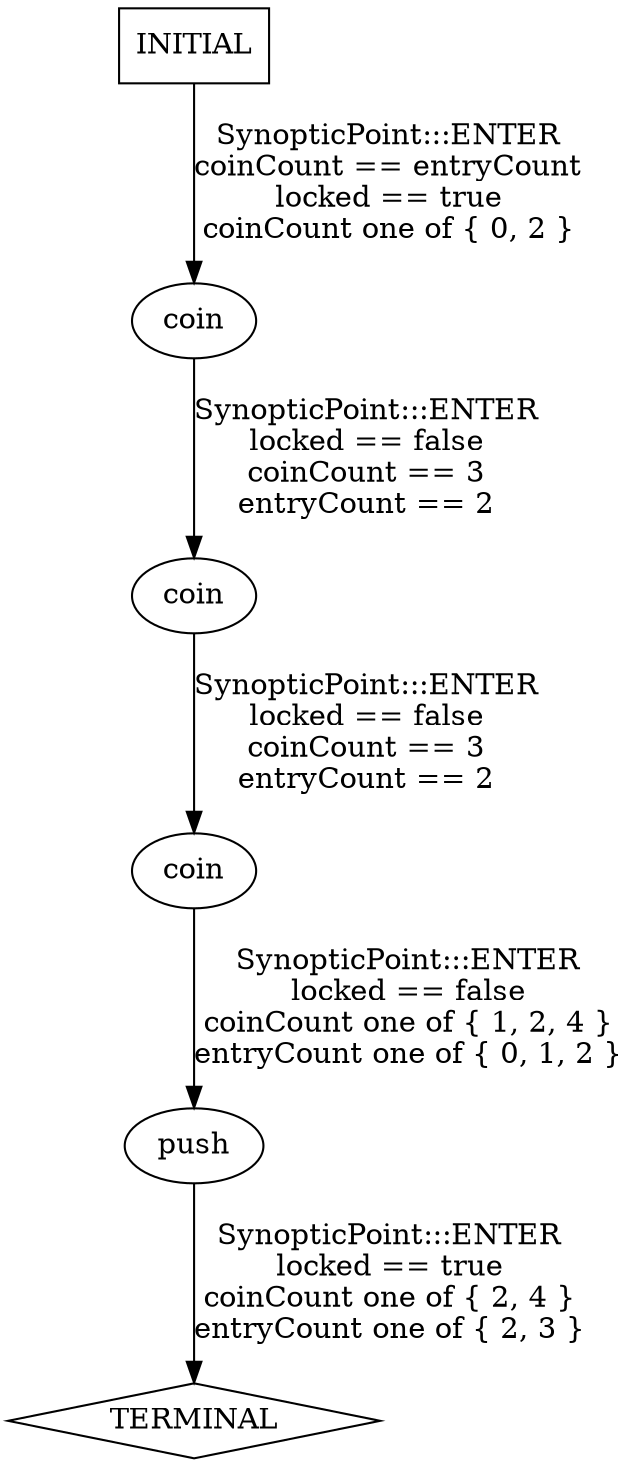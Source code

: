 digraph {
  0 [label="coin"];
  1 [label="coin"];
  2 [label="coin"];
  3 [label="push"];
  4 [label="TERMINAL",shape=diamond];
  5 [label="INITIAL",shape=box];
0->1 [label="SynopticPoint:::ENTER\nlocked == false\ncoinCount == 3\nentryCount == 2\n",];
1->2 [label="SynopticPoint:::ENTER\nlocked == false\ncoinCount == 3\nentryCount == 2\n",];
2->3 [label="SynopticPoint:::ENTER\nlocked == false\ncoinCount one of { 1, 2, 4 }\nentryCount one of { 0, 1, 2 }\n",];
3->4 [label="SynopticPoint:::ENTER\nlocked == true\ncoinCount one of { 2, 4 }\nentryCount one of { 2, 3 }\n",];
5->0 [label="SynopticPoint:::ENTER\ncoinCount == entryCount\nlocked == true\ncoinCount one of { 0, 2 }\n",];
} // digraph {
